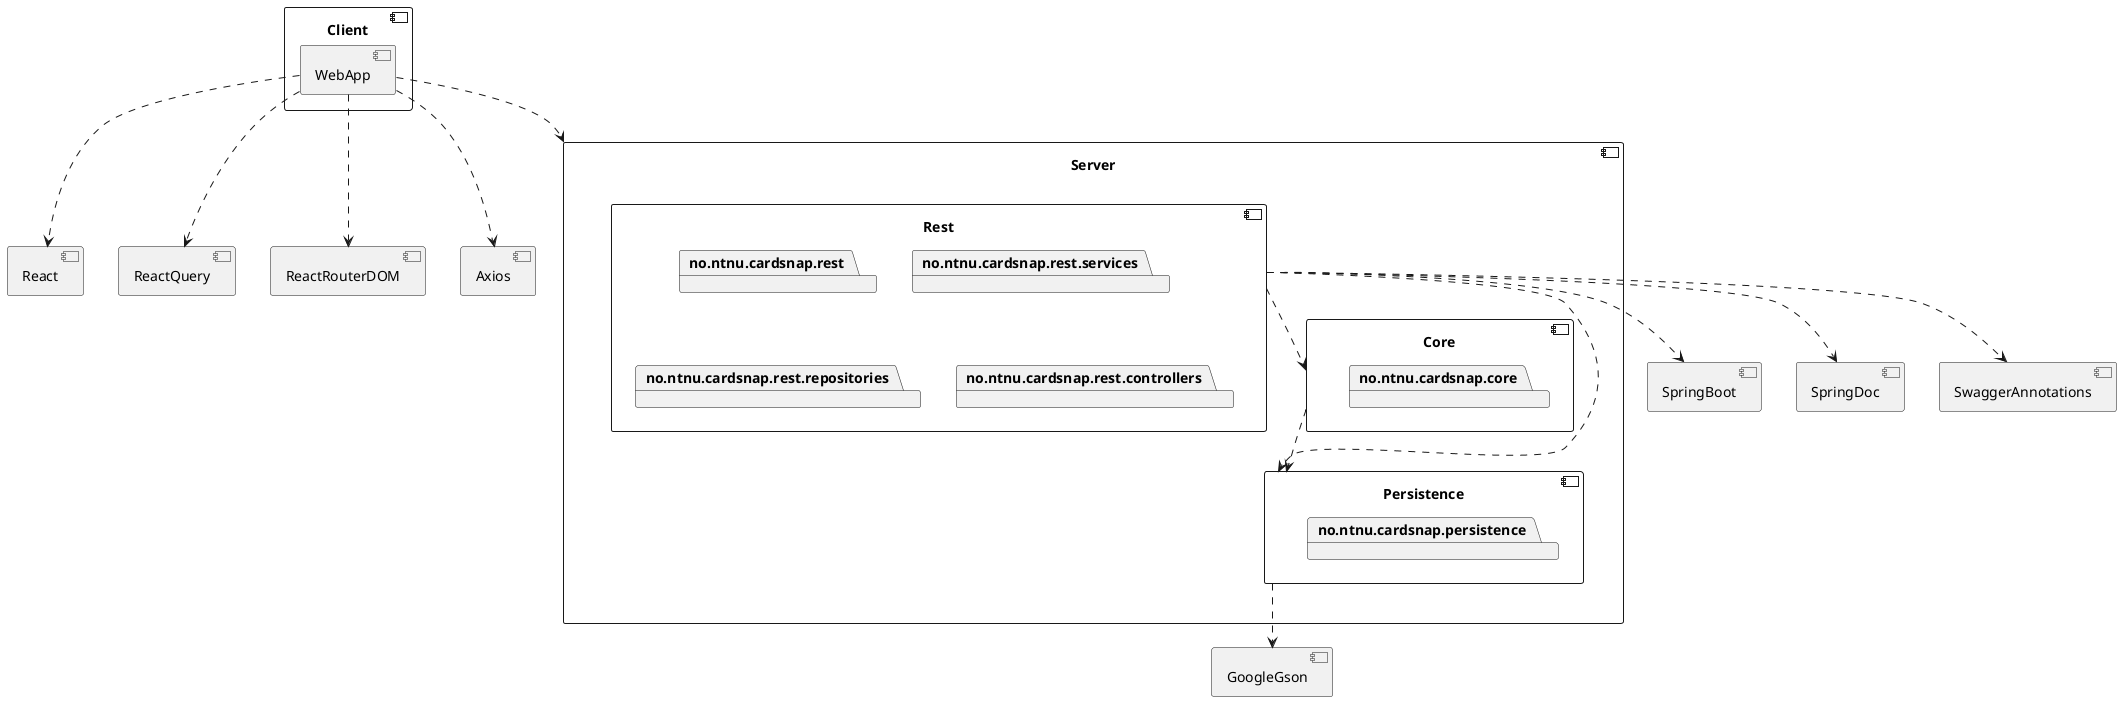 @startuml

component Server {
    component Rest {
        package no.ntnu.cardsnap.rest
        package no.ntnu.cardsnap.rest.services
        package no.ntnu.cardsnap.rest.repositories
        package no.ntnu.cardsnap.rest.controllers
    }
    component Core {
        package no.ntnu.cardsnap.core
    }
    component Persistence {
        package no.ntnu.cardsnap.persistence
    }
}

component Client {
    component WebApp
}

component SpringBoot
component SpringDoc
component SwaggerAnnotations
component GoogleGson
component React
component ReactQuery
component ReactRouterDOM
component Axios

WebApp ..> Server
WebApp ..> React
WebApp ..> ReactQuery
WebApp ..> ReactRouterDOM
WebApp ..> Axios
Persistence ..> GoogleGson
Core ..> Persistence
Rest ..> Persistence
Rest ..> Core
Rest ..> SpringBoot
Rest ..> SpringDoc
Rest ..> SwaggerAnnotations

@enduml
